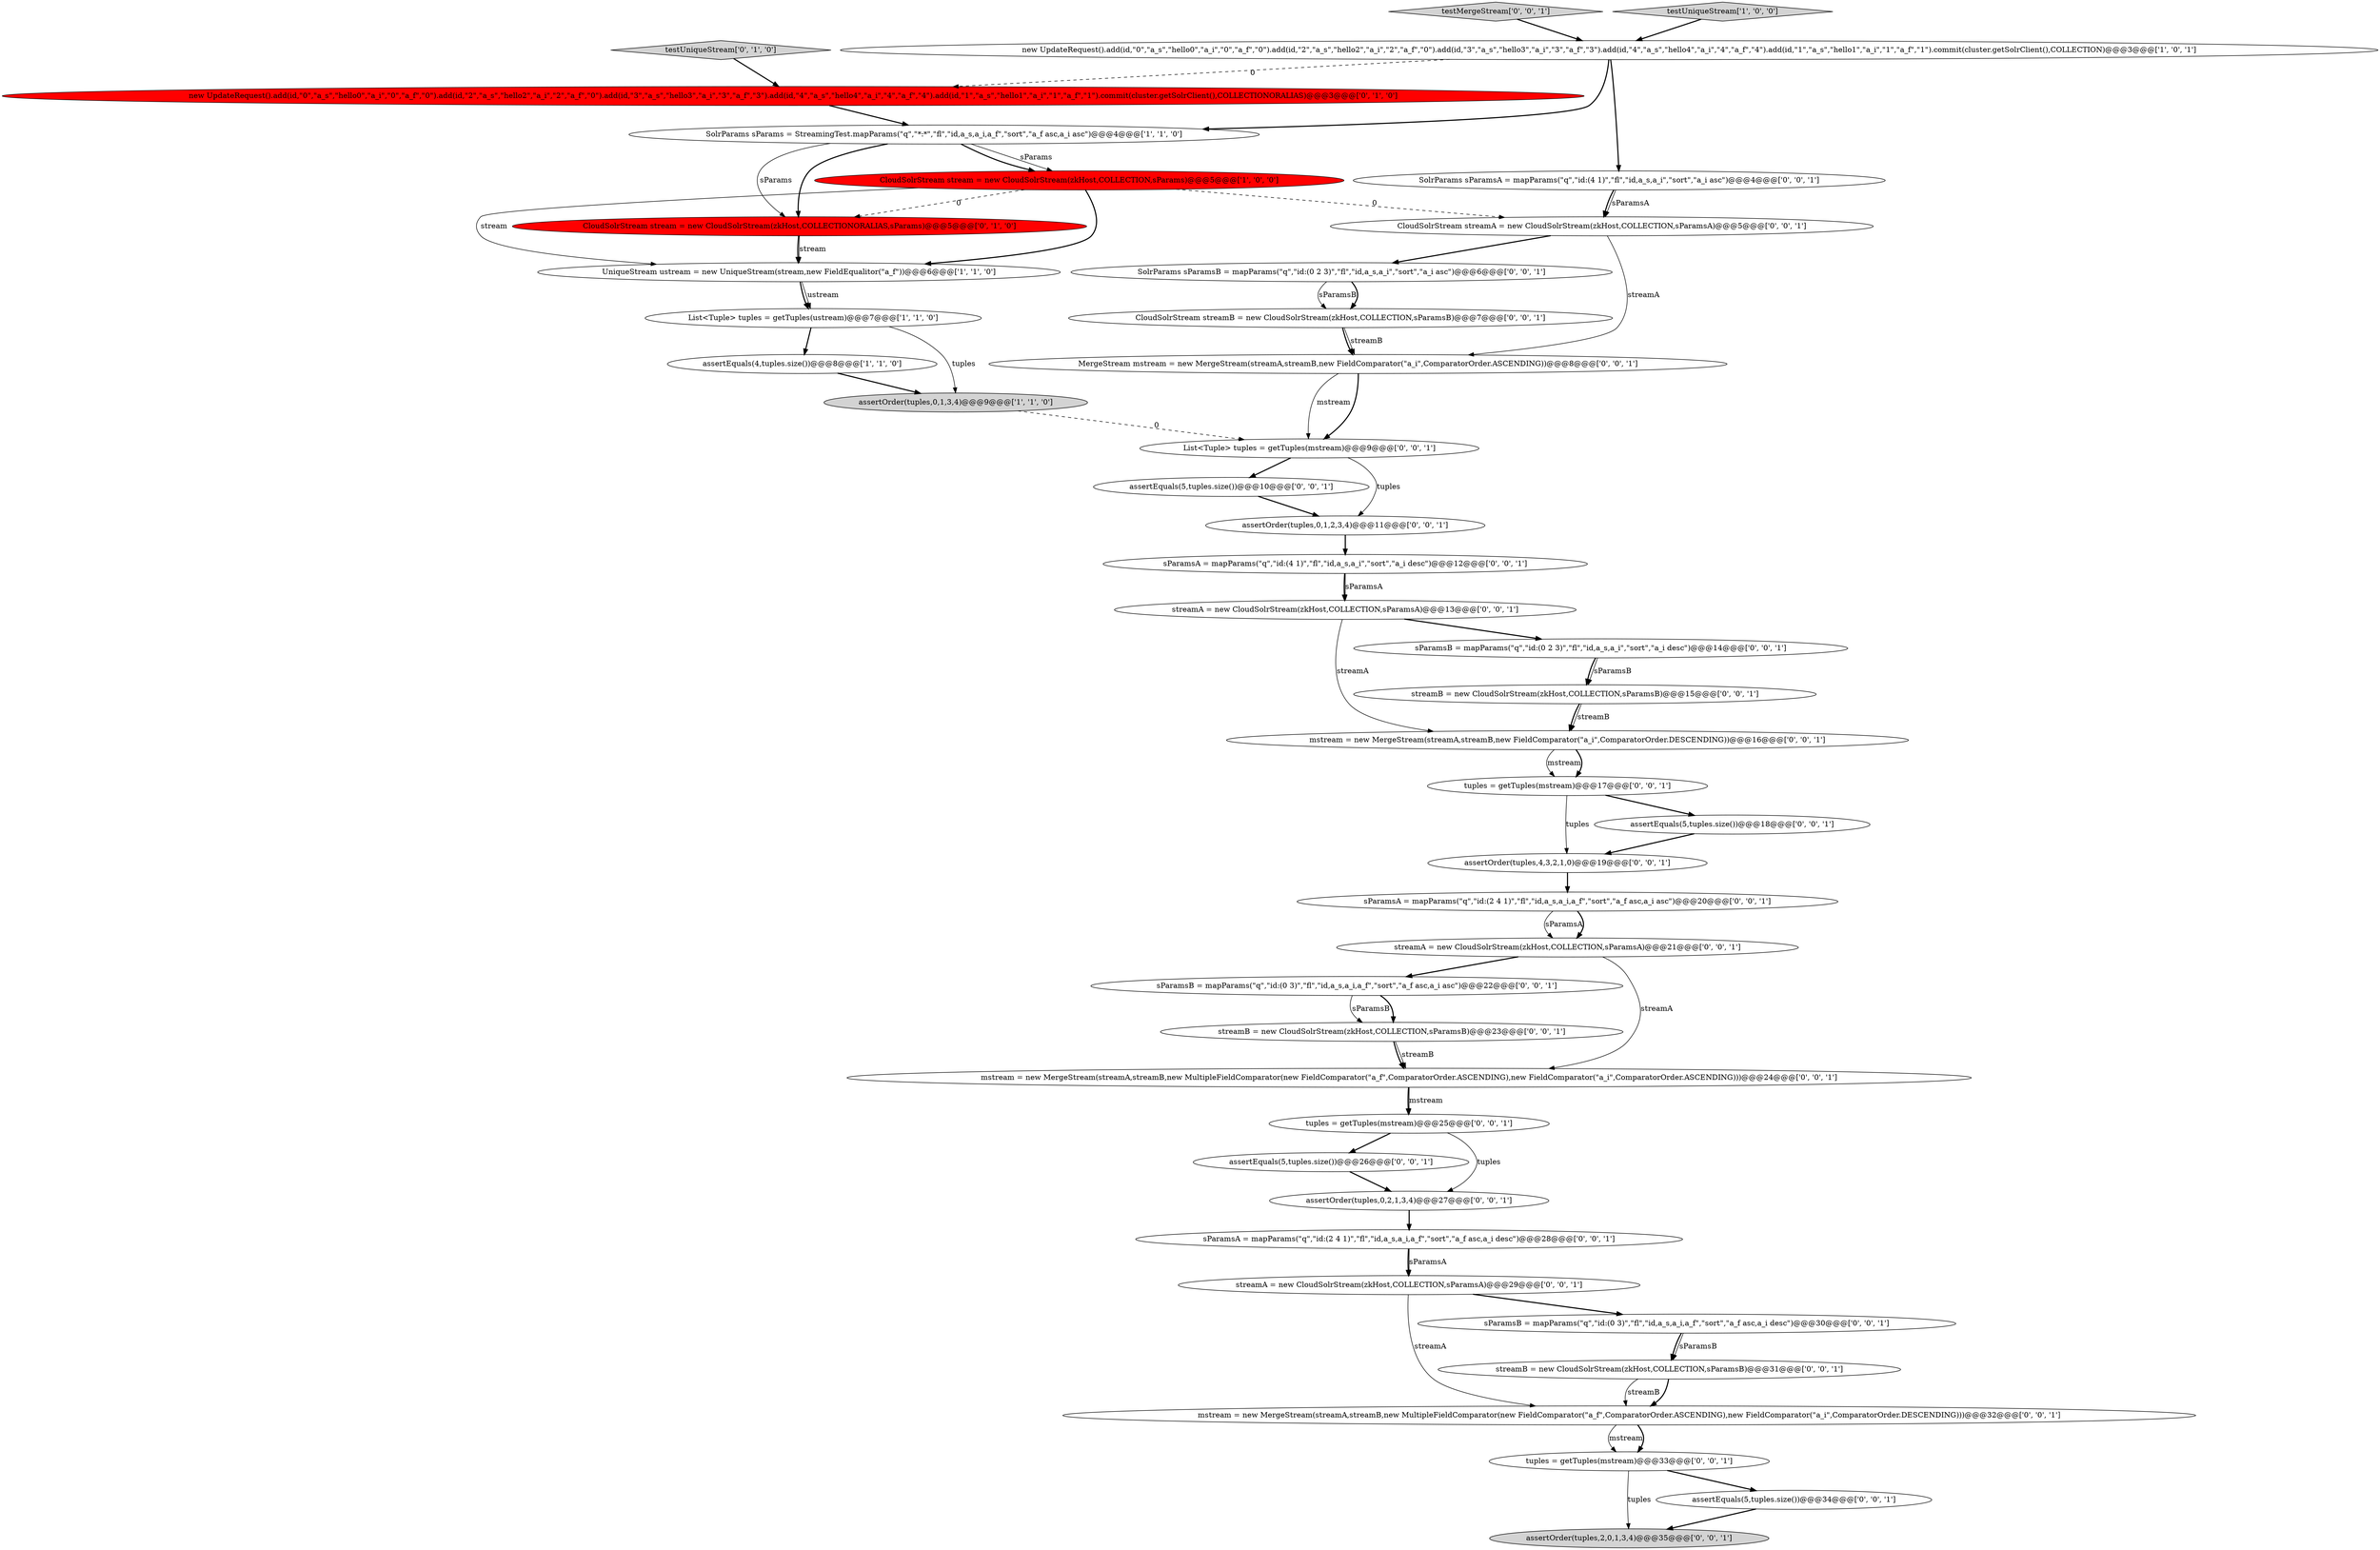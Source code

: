 digraph {
6 [style = filled, label = "new UpdateRequest().add(id,\"0\",\"a_s\",\"hello0\",\"a_i\",\"0\",\"a_f\",\"0\").add(id,\"2\",\"a_s\",\"hello2\",\"a_i\",\"2\",\"a_f\",\"0\").add(id,\"3\",\"a_s\",\"hello3\",\"a_i\",\"3\",\"a_f\",\"3\").add(id,\"4\",\"a_s\",\"hello4\",\"a_i\",\"4\",\"a_f\",\"4\").add(id,\"1\",\"a_s\",\"hello1\",\"a_i\",\"1\",\"a_f\",\"1\").commit(cluster.getSolrClient(),COLLECTION)@@@3@@@['1', '0', '1']", fillcolor = white, shape = ellipse image = "AAA0AAABBB1BBB"];
2 [style = filled, label = "assertOrder(tuples,0,1,3,4)@@@9@@@['1', '1', '0']", fillcolor = lightgray, shape = ellipse image = "AAA0AAABBB1BBB"];
35 [style = filled, label = "assertOrder(tuples,4,3,2,1,0)@@@19@@@['0', '0', '1']", fillcolor = white, shape = ellipse image = "AAA0AAABBB3BBB"];
38 [style = filled, label = "assertEquals(5,tuples.size())@@@26@@@['0', '0', '1']", fillcolor = white, shape = ellipse image = "AAA0AAABBB3BBB"];
28 [style = filled, label = "SolrParams sParamsA = mapParams(\"q\",\"id:(4 1)\",\"fl\",\"id,a_s,a_i\",\"sort\",\"a_i asc\")@@@4@@@['0', '0', '1']", fillcolor = white, shape = ellipse image = "AAA0AAABBB3BBB"];
37 [style = filled, label = "assertOrder(tuples,0,2,1,3,4)@@@27@@@['0', '0', '1']", fillcolor = white, shape = ellipse image = "AAA0AAABBB3BBB"];
42 [style = filled, label = "assertEquals(5,tuples.size())@@@10@@@['0', '0', '1']", fillcolor = white, shape = ellipse image = "AAA0AAABBB3BBB"];
23 [style = filled, label = "tuples = getTuples(mstream)@@@17@@@['0', '0', '1']", fillcolor = white, shape = ellipse image = "AAA0AAABBB3BBB"];
24 [style = filled, label = "tuples = getTuples(mstream)@@@33@@@['0', '0', '1']", fillcolor = white, shape = ellipse image = "AAA0AAABBB3BBB"];
3 [style = filled, label = "List<Tuple> tuples = getTuples(ustream)@@@7@@@['1', '1', '0']", fillcolor = white, shape = ellipse image = "AAA0AAABBB1BBB"];
7 [style = filled, label = "CloudSolrStream stream = new CloudSolrStream(zkHost,COLLECTION,sParams)@@@5@@@['1', '0', '0']", fillcolor = red, shape = ellipse image = "AAA1AAABBB1BBB"];
25 [style = filled, label = "mstream = new MergeStream(streamA,streamB,new MultipleFieldComparator(new FieldComparator(\"a_f\",ComparatorOrder.ASCENDING),new FieldComparator(\"a_i\",ComparatorOrder.ASCENDING)))@@@24@@@['0', '0', '1']", fillcolor = white, shape = ellipse image = "AAA0AAABBB3BBB"];
36 [style = filled, label = "streamA = new CloudSolrStream(zkHost,COLLECTION,sParamsA)@@@29@@@['0', '0', '1']", fillcolor = white, shape = ellipse image = "AAA0AAABBB3BBB"];
30 [style = filled, label = "assertEquals(5,tuples.size())@@@18@@@['0', '0', '1']", fillcolor = white, shape = ellipse image = "AAA0AAABBB3BBB"];
33 [style = filled, label = "sParamsB = mapParams(\"q\",\"id:(0 3)\",\"fl\",\"id,a_s,a_i,a_f\",\"sort\",\"a_f asc,a_i asc\")@@@22@@@['0', '0', '1']", fillcolor = white, shape = ellipse image = "AAA0AAABBB3BBB"];
27 [style = filled, label = "streamB = new CloudSolrStream(zkHost,COLLECTION,sParamsB)@@@31@@@['0', '0', '1']", fillcolor = white, shape = ellipse image = "AAA0AAABBB3BBB"];
13 [style = filled, label = "testMergeStream['0', '0', '1']", fillcolor = lightgray, shape = diamond image = "AAA0AAABBB3BBB"];
4 [style = filled, label = "SolrParams sParams = StreamingTest.mapParams(\"q\",\"*:*\",\"fl\",\"id,a_s,a_i,a_f\",\"sort\",\"a_f asc,a_i asc\")@@@4@@@['1', '1', '0']", fillcolor = white, shape = ellipse image = "AAA0AAABBB1BBB"];
32 [style = filled, label = "sParamsB = mapParams(\"q\",\"id:(0 3)\",\"fl\",\"id,a_s,a_i,a_f\",\"sort\",\"a_f asc,a_i desc\")@@@30@@@['0', '0', '1']", fillcolor = white, shape = ellipse image = "AAA0AAABBB3BBB"];
16 [style = filled, label = "sParamsA = mapParams(\"q\",\"id:(2 4 1)\",\"fl\",\"id,a_s,a_i,a_f\",\"sort\",\"a_f asc,a_i desc\")@@@28@@@['0', '0', '1']", fillcolor = white, shape = ellipse image = "AAA0AAABBB3BBB"];
22 [style = filled, label = "mstream = new MergeStream(streamA,streamB,new FieldComparator(\"a_i\",ComparatorOrder.DESCENDING))@@@16@@@['0', '0', '1']", fillcolor = white, shape = ellipse image = "AAA0AAABBB3BBB"];
5 [style = filled, label = "UniqueStream ustream = new UniqueStream(stream,new FieldEqualitor(\"a_f\"))@@@6@@@['1', '1', '0']", fillcolor = white, shape = ellipse image = "AAA0AAABBB1BBB"];
39 [style = filled, label = "streamB = new CloudSolrStream(zkHost,COLLECTION,sParamsB)@@@23@@@['0', '0', '1']", fillcolor = white, shape = ellipse image = "AAA0AAABBB3BBB"];
17 [style = filled, label = "tuples = getTuples(mstream)@@@25@@@['0', '0', '1']", fillcolor = white, shape = ellipse image = "AAA0AAABBB3BBB"];
1 [style = filled, label = "assertEquals(4,tuples.size())@@@8@@@['1', '1', '0']", fillcolor = white, shape = ellipse image = "AAA0AAABBB1BBB"];
15 [style = filled, label = "CloudSolrStream streamA = new CloudSolrStream(zkHost,COLLECTION,sParamsA)@@@5@@@['0', '0', '1']", fillcolor = white, shape = ellipse image = "AAA0AAABBB3BBB"];
0 [style = filled, label = "testUniqueStream['1', '0', '0']", fillcolor = lightgray, shape = diamond image = "AAA0AAABBB1BBB"];
34 [style = filled, label = "sParamsA = mapParams(\"q\",\"id:(2 4 1)\",\"fl\",\"id,a_s,a_i,a_f\",\"sort\",\"a_f asc,a_i asc\")@@@20@@@['0', '0', '1']", fillcolor = white, shape = ellipse image = "AAA0AAABBB3BBB"];
8 [style = filled, label = "CloudSolrStream stream = new CloudSolrStream(zkHost,COLLECTIONORALIAS,sParams)@@@5@@@['0', '1', '0']", fillcolor = red, shape = ellipse image = "AAA1AAABBB2BBB"];
20 [style = filled, label = "streamA = new CloudSolrStream(zkHost,COLLECTION,sParamsA)@@@13@@@['0', '0', '1']", fillcolor = white, shape = ellipse image = "AAA0AAABBB3BBB"];
31 [style = filled, label = "assertOrder(tuples,0,1,2,3,4)@@@11@@@['0', '0', '1']", fillcolor = white, shape = ellipse image = "AAA0AAABBB3BBB"];
21 [style = filled, label = "sParamsB = mapParams(\"q\",\"id:(0 2 3)\",\"fl\",\"id,a_s,a_i\",\"sort\",\"a_i desc\")@@@14@@@['0', '0', '1']", fillcolor = white, shape = ellipse image = "AAA0AAABBB3BBB"];
19 [style = filled, label = "sParamsA = mapParams(\"q\",\"id:(4 1)\",\"fl\",\"id,a_s,a_i\",\"sort\",\"a_i desc\")@@@12@@@['0', '0', '1']", fillcolor = white, shape = ellipse image = "AAA0AAABBB3BBB"];
41 [style = filled, label = "List<Tuple> tuples = getTuples(mstream)@@@9@@@['0', '0', '1']", fillcolor = white, shape = ellipse image = "AAA0AAABBB3BBB"];
9 [style = filled, label = "testUniqueStream['0', '1', '0']", fillcolor = lightgray, shape = diamond image = "AAA0AAABBB2BBB"];
10 [style = filled, label = "new UpdateRequest().add(id,\"0\",\"a_s\",\"hello0\",\"a_i\",\"0\",\"a_f\",\"0\").add(id,\"2\",\"a_s\",\"hello2\",\"a_i\",\"2\",\"a_f\",\"0\").add(id,\"3\",\"a_s\",\"hello3\",\"a_i\",\"3\",\"a_f\",\"3\").add(id,\"4\",\"a_s\",\"hello4\",\"a_i\",\"4\",\"a_f\",\"4\").add(id,\"1\",\"a_s\",\"hello1\",\"a_i\",\"1\",\"a_f\",\"1\").commit(cluster.getSolrClient(),COLLECTIONORALIAS)@@@3@@@['0', '1', '0']", fillcolor = red, shape = ellipse image = "AAA1AAABBB2BBB"];
14 [style = filled, label = "assertEquals(5,tuples.size())@@@34@@@['0', '0', '1']", fillcolor = white, shape = ellipse image = "AAA0AAABBB3BBB"];
12 [style = filled, label = "streamB = new CloudSolrStream(zkHost,COLLECTION,sParamsB)@@@15@@@['0', '0', '1']", fillcolor = white, shape = ellipse image = "AAA0AAABBB3BBB"];
29 [style = filled, label = "CloudSolrStream streamB = new CloudSolrStream(zkHost,COLLECTION,sParamsB)@@@7@@@['0', '0', '1']", fillcolor = white, shape = ellipse image = "AAA0AAABBB3BBB"];
40 [style = filled, label = "assertOrder(tuples,2,0,1,3,4)@@@35@@@['0', '0', '1']", fillcolor = lightgray, shape = ellipse image = "AAA0AAABBB3BBB"];
43 [style = filled, label = "streamA = new CloudSolrStream(zkHost,COLLECTION,sParamsA)@@@21@@@['0', '0', '1']", fillcolor = white, shape = ellipse image = "AAA0AAABBB3BBB"];
26 [style = filled, label = "SolrParams sParamsB = mapParams(\"q\",\"id:(0 2 3)\",\"fl\",\"id,a_s,a_i\",\"sort\",\"a_i asc\")@@@6@@@['0', '0', '1']", fillcolor = white, shape = ellipse image = "AAA0AAABBB3BBB"];
18 [style = filled, label = "MergeStream mstream = new MergeStream(streamA,streamB,new FieldComparator(\"a_i\",ComparatorOrder.ASCENDING))@@@8@@@['0', '0', '1']", fillcolor = white, shape = ellipse image = "AAA0AAABBB3BBB"];
11 [style = filled, label = "mstream = new MergeStream(streamA,streamB,new MultipleFieldComparator(new FieldComparator(\"a_f\",ComparatorOrder.ASCENDING),new FieldComparator(\"a_i\",ComparatorOrder.DESCENDING)))@@@32@@@['0', '0', '1']", fillcolor = white, shape = ellipse image = "AAA0AAABBB3BBB"];
5->3 [style = bold, label=""];
16->36 [style = bold, label=""];
28->15 [style = solid, label="sParamsA"];
36->11 [style = solid, label="streamA"];
3->2 [style = solid, label="tuples"];
28->15 [style = bold, label=""];
16->36 [style = solid, label="sParamsA"];
23->30 [style = bold, label=""];
3->1 [style = bold, label=""];
26->29 [style = solid, label="sParamsB"];
0->6 [style = bold, label=""];
19->20 [style = bold, label=""];
26->29 [style = bold, label=""];
4->8 [style = solid, label="sParams"];
43->25 [style = solid, label="streamA"];
7->8 [style = dashed, label="0"];
22->23 [style = solid, label="mstream"];
7->5 [style = solid, label="stream"];
11->24 [style = solid, label="mstream"];
36->32 [style = bold, label=""];
32->27 [style = bold, label=""];
29->18 [style = solid, label="streamB"];
5->3 [style = solid, label="ustream"];
42->31 [style = bold, label=""];
15->18 [style = solid, label="streamA"];
34->43 [style = solid, label="sParamsA"];
9->10 [style = bold, label=""];
12->22 [style = solid, label="streamB"];
11->24 [style = bold, label=""];
22->23 [style = bold, label=""];
25->17 [style = bold, label=""];
32->27 [style = solid, label="sParamsB"];
4->7 [style = bold, label=""];
19->20 [style = solid, label="sParamsA"];
41->31 [style = solid, label="tuples"];
29->18 [style = bold, label=""];
15->26 [style = bold, label=""];
24->14 [style = bold, label=""];
21->12 [style = bold, label=""];
20->21 [style = bold, label=""];
17->38 [style = bold, label=""];
18->41 [style = solid, label="mstream"];
33->39 [style = solid, label="sParamsB"];
6->10 [style = dashed, label="0"];
6->4 [style = bold, label=""];
7->5 [style = bold, label=""];
39->25 [style = solid, label="streamB"];
30->35 [style = bold, label=""];
33->39 [style = bold, label=""];
8->5 [style = bold, label=""];
27->11 [style = bold, label=""];
21->12 [style = solid, label="sParamsB"];
38->37 [style = bold, label=""];
27->11 [style = solid, label="streamB"];
10->4 [style = bold, label=""];
7->15 [style = dashed, label="0"];
43->33 [style = bold, label=""];
17->37 [style = solid, label="tuples"];
4->8 [style = bold, label=""];
24->40 [style = solid, label="tuples"];
8->5 [style = solid, label="stream"];
25->17 [style = solid, label="mstream"];
1->2 [style = bold, label=""];
2->41 [style = dashed, label="0"];
18->41 [style = bold, label=""];
39->25 [style = bold, label=""];
13->6 [style = bold, label=""];
4->7 [style = solid, label="sParams"];
35->34 [style = bold, label=""];
34->43 [style = bold, label=""];
23->35 [style = solid, label="tuples"];
20->22 [style = solid, label="streamA"];
31->19 [style = bold, label=""];
12->22 [style = bold, label=""];
37->16 [style = bold, label=""];
14->40 [style = bold, label=""];
6->28 [style = bold, label=""];
41->42 [style = bold, label=""];
}
